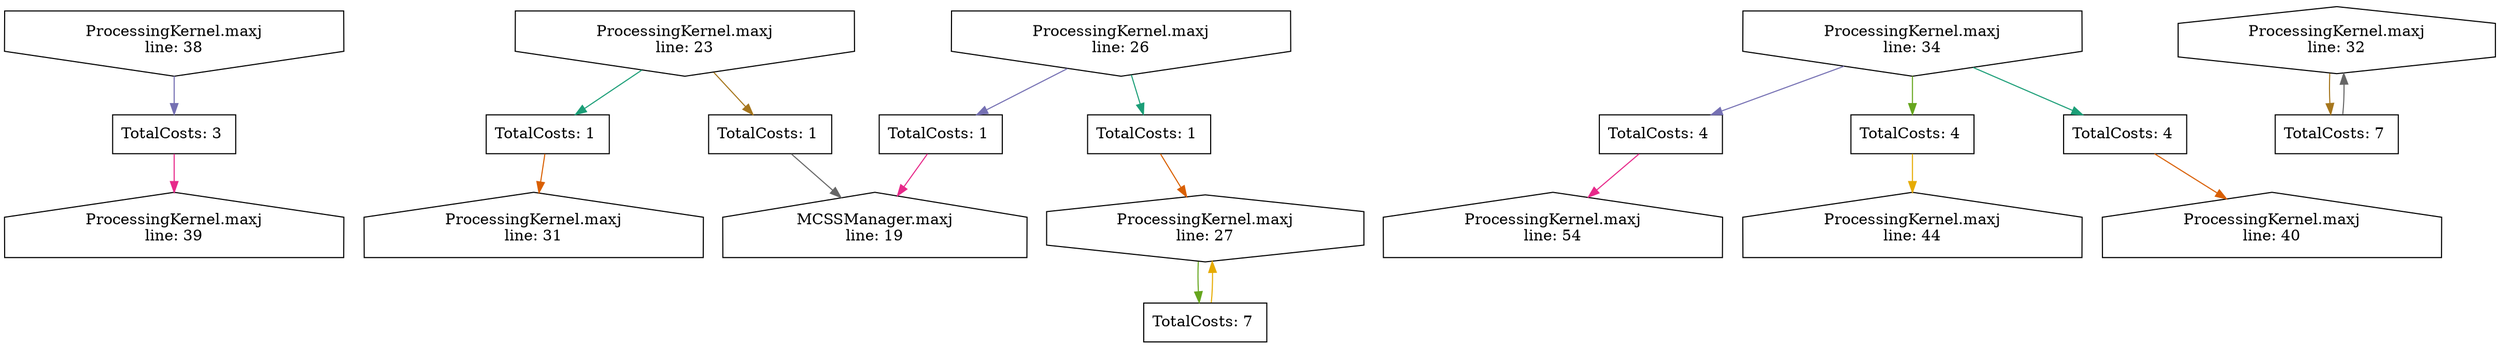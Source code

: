digraph fifoReportGraph {
	NodeProcessingKernel39 [shape=house, label="ProcessingKernel.maxj\nline: 39"];
	NodeMCSSManager19 [shape=house, label="MCSSManager.maxj\nline: 19"];
	NodeProcessingKernel40 [shape=house, label="ProcessingKernel.maxj\nline: 40"];
	NodeProcessingKernel31 [shape=house, label="ProcessingKernel.maxj\nline: 31"];
	NodeProcessingKernel54 [shape=house, label="ProcessingKernel.maxj\nline: 54"];
	NodeProcessingKernel32 [shape=hexagon, orientation=90, label="ProcessingKernel.maxj\nline: 32"];
	NodeProcessingKernel44 [shape=house, label="ProcessingKernel.maxj\nline: 44"];
	NodeProcessingKernel23 [shape=invhouse, label="ProcessingKernel.maxj\nline: 23"];
	NodeProcessingKernel34 [shape=invhouse, label="ProcessingKernel.maxj\nline: 34"];
	NodeProcessingKernel26 [shape=invhouse, label="ProcessingKernel.maxj\nline: 26"];
	NodeProcessingKernel27 [shape=hexagon, orientation=90, label="ProcessingKernel.maxj\nline: 27"];
	NodeProcessingKernel38 [shape=invhouse, label="ProcessingKernel.maxj\nline: 38"];
	NodeProcessingKernel27NodeProcessingKernel27FIFO [shape=box, label="TotalCosts: 7 \n"];
	NodeProcessingKernel32NodeProcessingKernel32FIFO [shape=box, label="TotalCosts: 7 \n"];
	NodeProcessingKernel34NodeProcessingKernel54FIFO [shape=box, label="TotalCosts: 4 \n"];
	NodeProcessingKernel34NodeProcessingKernel44FIFO [shape=box, label="TotalCosts: 4 \n"];
	NodeProcessingKernel34NodeProcessingKernel40FIFO [shape=box, label="TotalCosts: 4 \n"];
	NodeProcessingKernel38NodeProcessingKernel39FIFO [shape=box, label="TotalCosts: 3 \n"];
	NodeProcessingKernel23NodeProcessingKernel31FIFO [shape=box, label="TotalCosts: 1 \n"];
	NodeProcessingKernel23NodeMCSSManager19FIFO [shape=box, label="TotalCosts: 1 \n"];
	NodeProcessingKernel26NodeMCSSManager19FIFO [shape=box, label="TotalCosts: 1 \n"];
	NodeProcessingKernel26NodeProcessingKernel27FIFO [shape=box, label="TotalCosts: 1 \n"];
	NodeProcessingKernel23 -> NodeProcessingKernel23NodeProcessingKernel31FIFO[color="/dark28/1"]
	NodeProcessingKernel23NodeProcessingKernel31FIFO -> NodeProcessingKernel31[color="/dark28/2"]
	NodeProcessingKernel34 -> NodeProcessingKernel34NodeProcessingKernel54FIFO[color="/dark28/3"]
	NodeProcessingKernel34NodeProcessingKernel54FIFO -> NodeProcessingKernel54[color="/dark28/4"]
	NodeProcessingKernel34 -> NodeProcessingKernel34NodeProcessingKernel44FIFO[color="/dark28/5"]
	NodeProcessingKernel34NodeProcessingKernel44FIFO -> NodeProcessingKernel44[color="/dark28/6"]
	NodeProcessingKernel23 -> NodeProcessingKernel23NodeMCSSManager19FIFO[color="/dark28/7"]
	NodeProcessingKernel23NodeMCSSManager19FIFO -> NodeMCSSManager19[color="/dark28/8"]
	NodeProcessingKernel34 -> NodeProcessingKernel34NodeProcessingKernel40FIFO[color="/dark28/1"]
	NodeProcessingKernel34NodeProcessingKernel40FIFO -> NodeProcessingKernel40[color="/dark28/2"]
	NodeProcessingKernel26 -> NodeProcessingKernel26NodeMCSSManager19FIFO[color="/dark28/3"]
	NodeProcessingKernel26NodeMCSSManager19FIFO -> NodeMCSSManager19[color="/dark28/4"]
	NodeProcessingKernel27 -> NodeProcessingKernel27NodeProcessingKernel27FIFO[color="/dark28/5"]
	NodeProcessingKernel27NodeProcessingKernel27FIFO -> NodeProcessingKernel27[color="/dark28/6"]
	NodeProcessingKernel32 -> NodeProcessingKernel32NodeProcessingKernel32FIFO[color="/dark28/7"]
	NodeProcessingKernel32NodeProcessingKernel32FIFO -> NodeProcessingKernel32[color="/dark28/8"]
	NodeProcessingKernel26 -> NodeProcessingKernel26NodeProcessingKernel27FIFO[color="/dark28/1"]
	NodeProcessingKernel26NodeProcessingKernel27FIFO -> NodeProcessingKernel27[color="/dark28/2"]
	NodeProcessingKernel38 -> NodeProcessingKernel38NodeProcessingKernel39FIFO[color="/dark28/3"]
	NodeProcessingKernel38NodeProcessingKernel39FIFO -> NodeProcessingKernel39[color="/dark28/4"]
}
